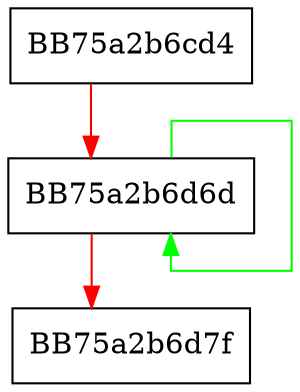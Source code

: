 digraph CachedFile {
  node [shape="box"];
  graph [splines=ortho];
  BB75a2b6cd4 -> BB75a2b6d6d [color="red"];
  BB75a2b6d6d -> BB75a2b6d6d [color="green"];
  BB75a2b6d6d -> BB75a2b6d7f [color="red"];
}